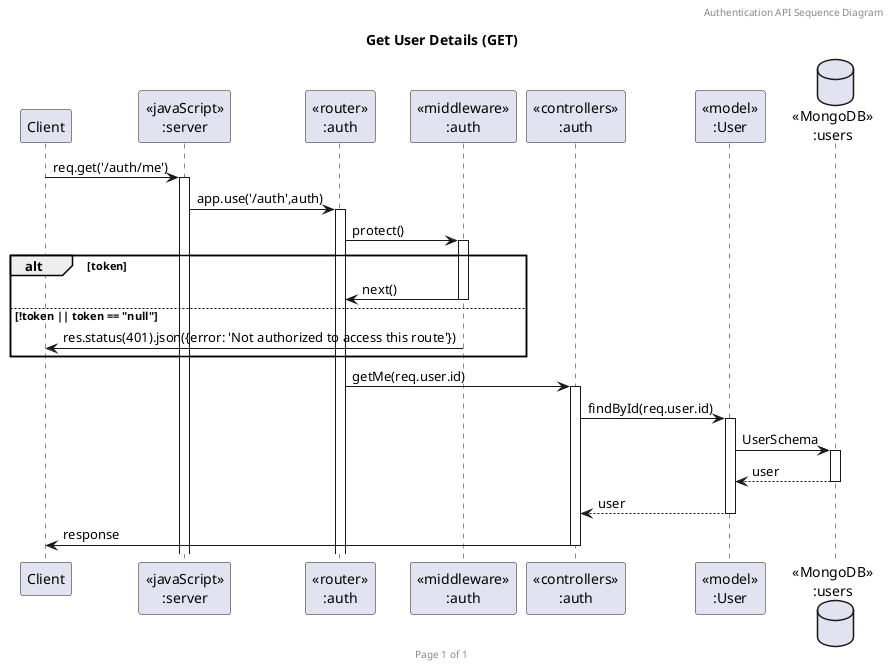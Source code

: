 @startuml Get User Details (GET)

header Authentication API Sequence Diagram
footer Page %page% of %lastpage%
title "Get User Details (GET)"

participant "Client" as client
participant "<<javaScript>>\n:server" as server
participant "<<router>>\n:auth" as routerAuth
participant "<<middleware>>\n:auth" as middlewareAuth
participant "<<controllers>>\n:auth" as controllersAuth
participant "<<model>>\n:User" as modelUser
database "<<MongoDB>>\n:users" as UsersDatabase

client->server ++:req.get('/auth/me')
server->routerAuth ++:app.use('/auth',auth)
routerAuth -> middlewareAuth ++:protect()
alt token
    middlewareAuth -> routerAuth --:next()
else !token || token == "null"
    middlewareAuth -> client --:res.status(401).json({error: 'Not authorized to access this route'})
end

routerAuth -> controllersAuth ++:getMe(req.user.id)
controllersAuth->modelUser ++:findById(req.user.id)
modelUser ->UsersDatabase ++: UserSchema
UsersDatabase --> modelUser --: user
controllersAuth <-- modelUser --:user
controllersAuth->client --:response

@enduml